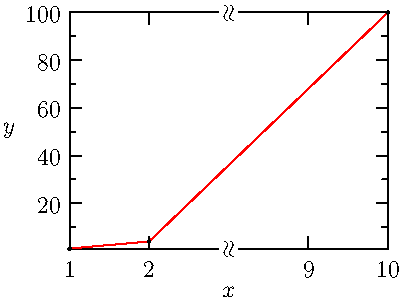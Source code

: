 import graph;

size(200,150,IgnoreAspect);

// Break the axis at 3; restart at 8.
real a=3, b=8;

scale(Broken(a,b),Linear);

real[] x={1,2,10};
real[] y=x^2;

draw(graph(x,y),red,MarkFill[0]);

xaxis("$x$",BottomTop,LeftTicks(new real[]{0,1,2,9,10}));
yaxis("$y$",LeftRight,RightTicks);

label(rotate(90)*Break,(a,point(S).y));
label(rotate(90)*Break,(a,point(N).y));


